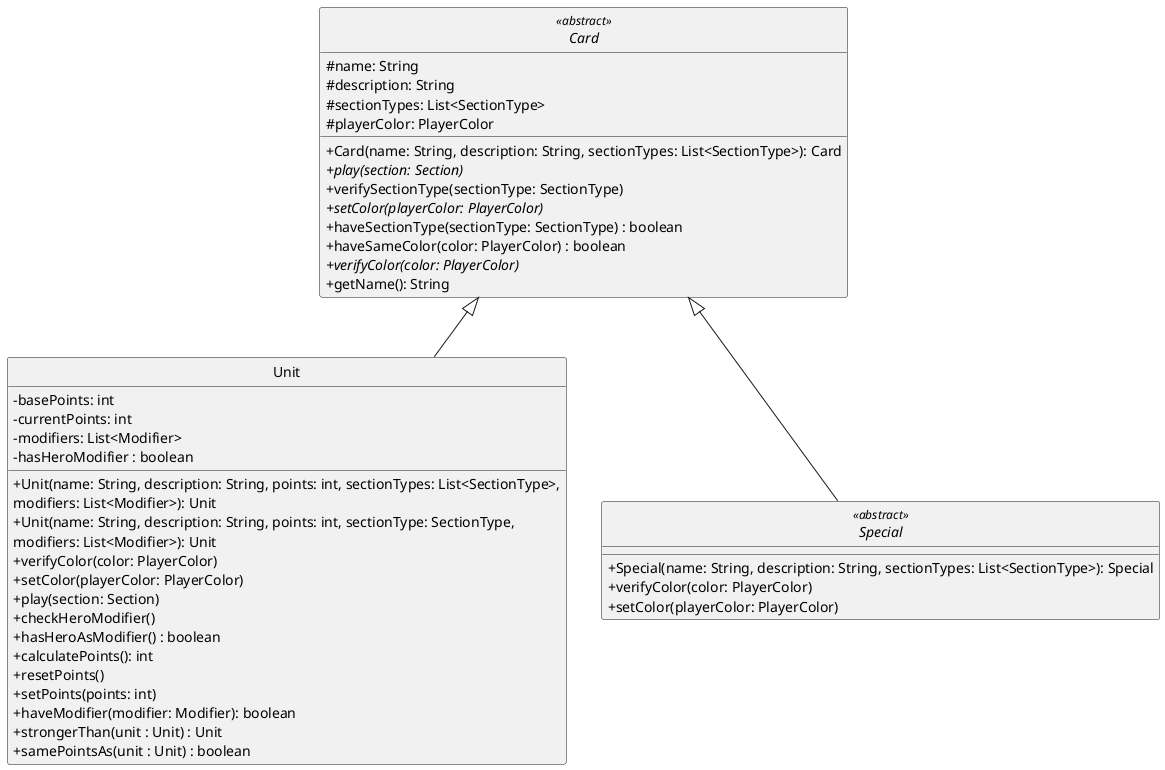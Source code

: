 @startuml

skinparam monochrome true
hide circle
skinparam classAttributeIconSize 0

' =====================
' CARD HIERARCHY
' =====================

abstract class Card <<abstract>> {
  #name: String
  #description: String
  #sectionTypes: List<SectionType>
  #playerColor: PlayerColor
  +Card(name: String, description: String, sectionTypes: List<SectionType>): Card
  +{abstract}play(section: Section)
  +verifySectionType(sectionType: SectionType)
  +{abstract}setColor(playerColor: PlayerColor)
  +haveSectionType(sectionType: SectionType) : boolean
  +haveSameColor(color: PlayerColor) : boolean
  +{abstract}verifyColor(color: PlayerColor)
  +getName(): String
}

class Unit {
  -basePoints: int
  -currentPoints: int
  -modifiers: List<Modifier>
  -hasHeroModifier : boolean
  +Unit(name: String, description: String, points: int, sectionTypes: List<SectionType>,
  modifiers: List<Modifier>): Unit
  +Unit(name: String, description: String, points: int, sectionType: SectionType,
  modifiers: List<Modifier>): Unit
  +verifyColor(color: PlayerColor)
  +setColor(playerColor: PlayerColor)
  +play(section: Section)
  +checkHeroModifier()
  +hasHeroAsModifier() : boolean
  +calculatePoints(): int
  +resetPoints()
  +setPoints(points: int)
  +haveModifier(modifier: Modifier): boolean
  +strongerThan(unit : Unit) : Unit
  +samePointsAs(unit : Unit) : boolean
}

abstract class Special <<abstract>> {
  +Special(name: String, description: String, sectionTypes: List<SectionType>): Special
  +verifyColor(color: PlayerColor)
  +setColor(playerColor: PlayerColor)
}

' =====================
' RELATIONSHIPS
' =====================

Card <|-- Unit
Card <|-- Special

@enduml